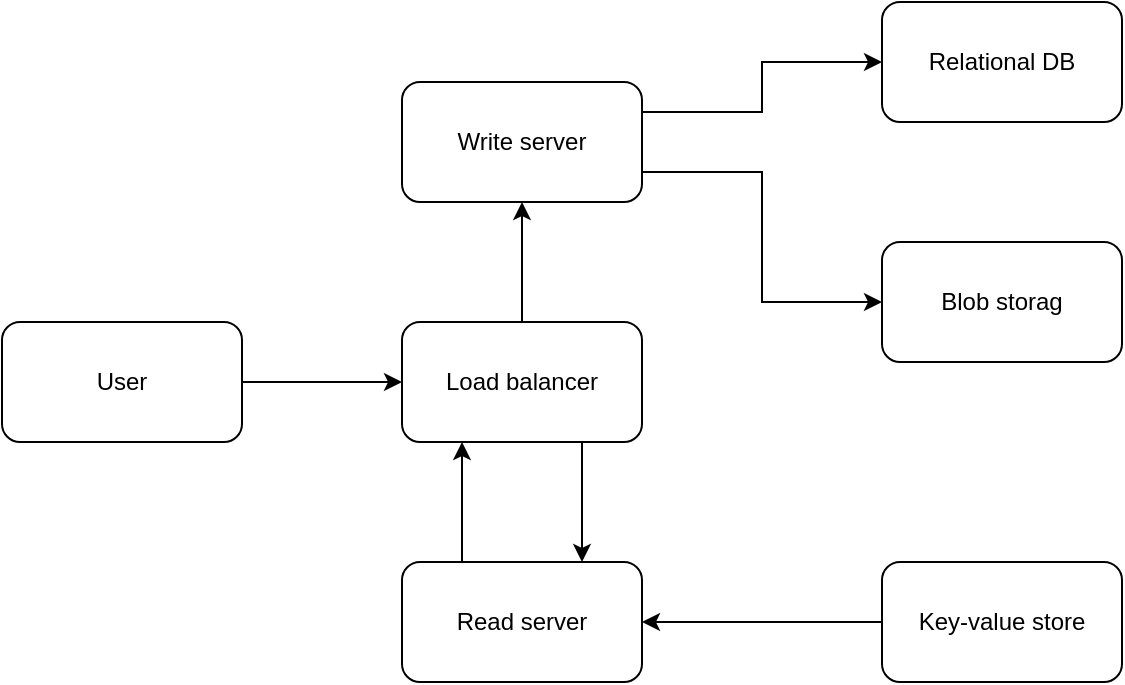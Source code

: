 <mxfile version="20.6.2" type="device"><diagram id="wOT3xMSxtS2o6YA6NU6w" name="Page-1"><mxGraphModel dx="870" dy="594" grid="1" gridSize="10" guides="1" tooltips="1" connect="1" arrows="1" fold="1" page="1" pageScale="1" pageWidth="850" pageHeight="1100" math="0" shadow="0"><root><mxCell id="0"/><mxCell id="1" parent="0"/><mxCell id="c9S_uEnLTx1AGQgkkXw3-5" style="edgeStyle=orthogonalEdgeStyle;rounded=0;orthogonalLoop=1;jettySize=auto;html=1;exitX=1;exitY=0.5;exitDx=0;exitDy=0;entryX=0;entryY=0.5;entryDx=0;entryDy=0;" edge="1" parent="1" source="c9S_uEnLTx1AGQgkkXw3-1" target="c9S_uEnLTx1AGQgkkXw3-2"><mxGeometry relative="1" as="geometry"/></mxCell><mxCell id="c9S_uEnLTx1AGQgkkXw3-1" value="User" style="rounded=1;whiteSpace=wrap;html=1;" vertex="1" parent="1"><mxGeometry x="40" y="200" width="120" height="60" as="geometry"/></mxCell><mxCell id="c9S_uEnLTx1AGQgkkXw3-6" style="edgeStyle=orthogonalEdgeStyle;rounded=0;orthogonalLoop=1;jettySize=auto;html=1;exitX=0.5;exitY=0;exitDx=0;exitDy=0;entryX=0.5;entryY=1;entryDx=0;entryDy=0;" edge="1" parent="1" source="c9S_uEnLTx1AGQgkkXw3-2" target="c9S_uEnLTx1AGQgkkXw3-3"><mxGeometry relative="1" as="geometry"/></mxCell><mxCell id="c9S_uEnLTx1AGQgkkXw3-8" style="edgeStyle=orthogonalEdgeStyle;rounded=0;orthogonalLoop=1;jettySize=auto;html=1;exitX=0.75;exitY=1;exitDx=0;exitDy=0;entryX=0.75;entryY=0;entryDx=0;entryDy=0;" edge="1" parent="1" source="c9S_uEnLTx1AGQgkkXw3-2" target="c9S_uEnLTx1AGQgkkXw3-4"><mxGeometry relative="1" as="geometry"/></mxCell><mxCell id="c9S_uEnLTx1AGQgkkXw3-2" value="Load balancer" style="rounded=1;whiteSpace=wrap;html=1;" vertex="1" parent="1"><mxGeometry x="240" y="200" width="120" height="60" as="geometry"/></mxCell><mxCell id="c9S_uEnLTx1AGQgkkXw3-13" style="edgeStyle=orthogonalEdgeStyle;rounded=0;orthogonalLoop=1;jettySize=auto;html=1;exitX=1;exitY=0.25;exitDx=0;exitDy=0;entryX=0;entryY=0.5;entryDx=0;entryDy=0;" edge="1" parent="1" source="c9S_uEnLTx1AGQgkkXw3-3" target="c9S_uEnLTx1AGQgkkXw3-10"><mxGeometry relative="1" as="geometry"/></mxCell><mxCell id="c9S_uEnLTx1AGQgkkXw3-16" style="edgeStyle=orthogonalEdgeStyle;rounded=0;orthogonalLoop=1;jettySize=auto;html=1;exitX=1;exitY=0.75;exitDx=0;exitDy=0;entryX=0;entryY=0.5;entryDx=0;entryDy=0;" edge="1" parent="1" source="c9S_uEnLTx1AGQgkkXw3-3" target="c9S_uEnLTx1AGQgkkXw3-11"><mxGeometry relative="1" as="geometry"/></mxCell><mxCell id="c9S_uEnLTx1AGQgkkXw3-3" value="Write server" style="rounded=1;whiteSpace=wrap;html=1;" vertex="1" parent="1"><mxGeometry x="240" y="80" width="120" height="60" as="geometry"/></mxCell><mxCell id="c9S_uEnLTx1AGQgkkXw3-9" style="edgeStyle=orthogonalEdgeStyle;rounded=0;orthogonalLoop=1;jettySize=auto;html=1;exitX=0.25;exitY=0;exitDx=0;exitDy=0;entryX=0.25;entryY=1;entryDx=0;entryDy=0;" edge="1" parent="1" source="c9S_uEnLTx1AGQgkkXw3-4" target="c9S_uEnLTx1AGQgkkXw3-2"><mxGeometry relative="1" as="geometry"/></mxCell><mxCell id="c9S_uEnLTx1AGQgkkXw3-4" value="Read server" style="rounded=1;whiteSpace=wrap;html=1;" vertex="1" parent="1"><mxGeometry x="240" y="320" width="120" height="60" as="geometry"/></mxCell><mxCell id="c9S_uEnLTx1AGQgkkXw3-10" value="Relational DB" style="rounded=1;whiteSpace=wrap;html=1;" vertex="1" parent="1"><mxGeometry x="480" y="40" width="120" height="60" as="geometry"/></mxCell><mxCell id="c9S_uEnLTx1AGQgkkXw3-11" value="Blob storag" style="rounded=1;whiteSpace=wrap;html=1;" vertex="1" parent="1"><mxGeometry x="480" y="160" width="120" height="60" as="geometry"/></mxCell><mxCell id="c9S_uEnLTx1AGQgkkXw3-18" style="edgeStyle=orthogonalEdgeStyle;rounded=0;orthogonalLoop=1;jettySize=auto;html=1;exitX=0;exitY=0.5;exitDx=0;exitDy=0;" edge="1" parent="1" source="c9S_uEnLTx1AGQgkkXw3-17" target="c9S_uEnLTx1AGQgkkXw3-4"><mxGeometry relative="1" as="geometry"/></mxCell><mxCell id="c9S_uEnLTx1AGQgkkXw3-17" value="Key-value store" style="rounded=1;whiteSpace=wrap;html=1;" vertex="1" parent="1"><mxGeometry x="480" y="320" width="120" height="60" as="geometry"/></mxCell></root></mxGraphModel></diagram></mxfile>